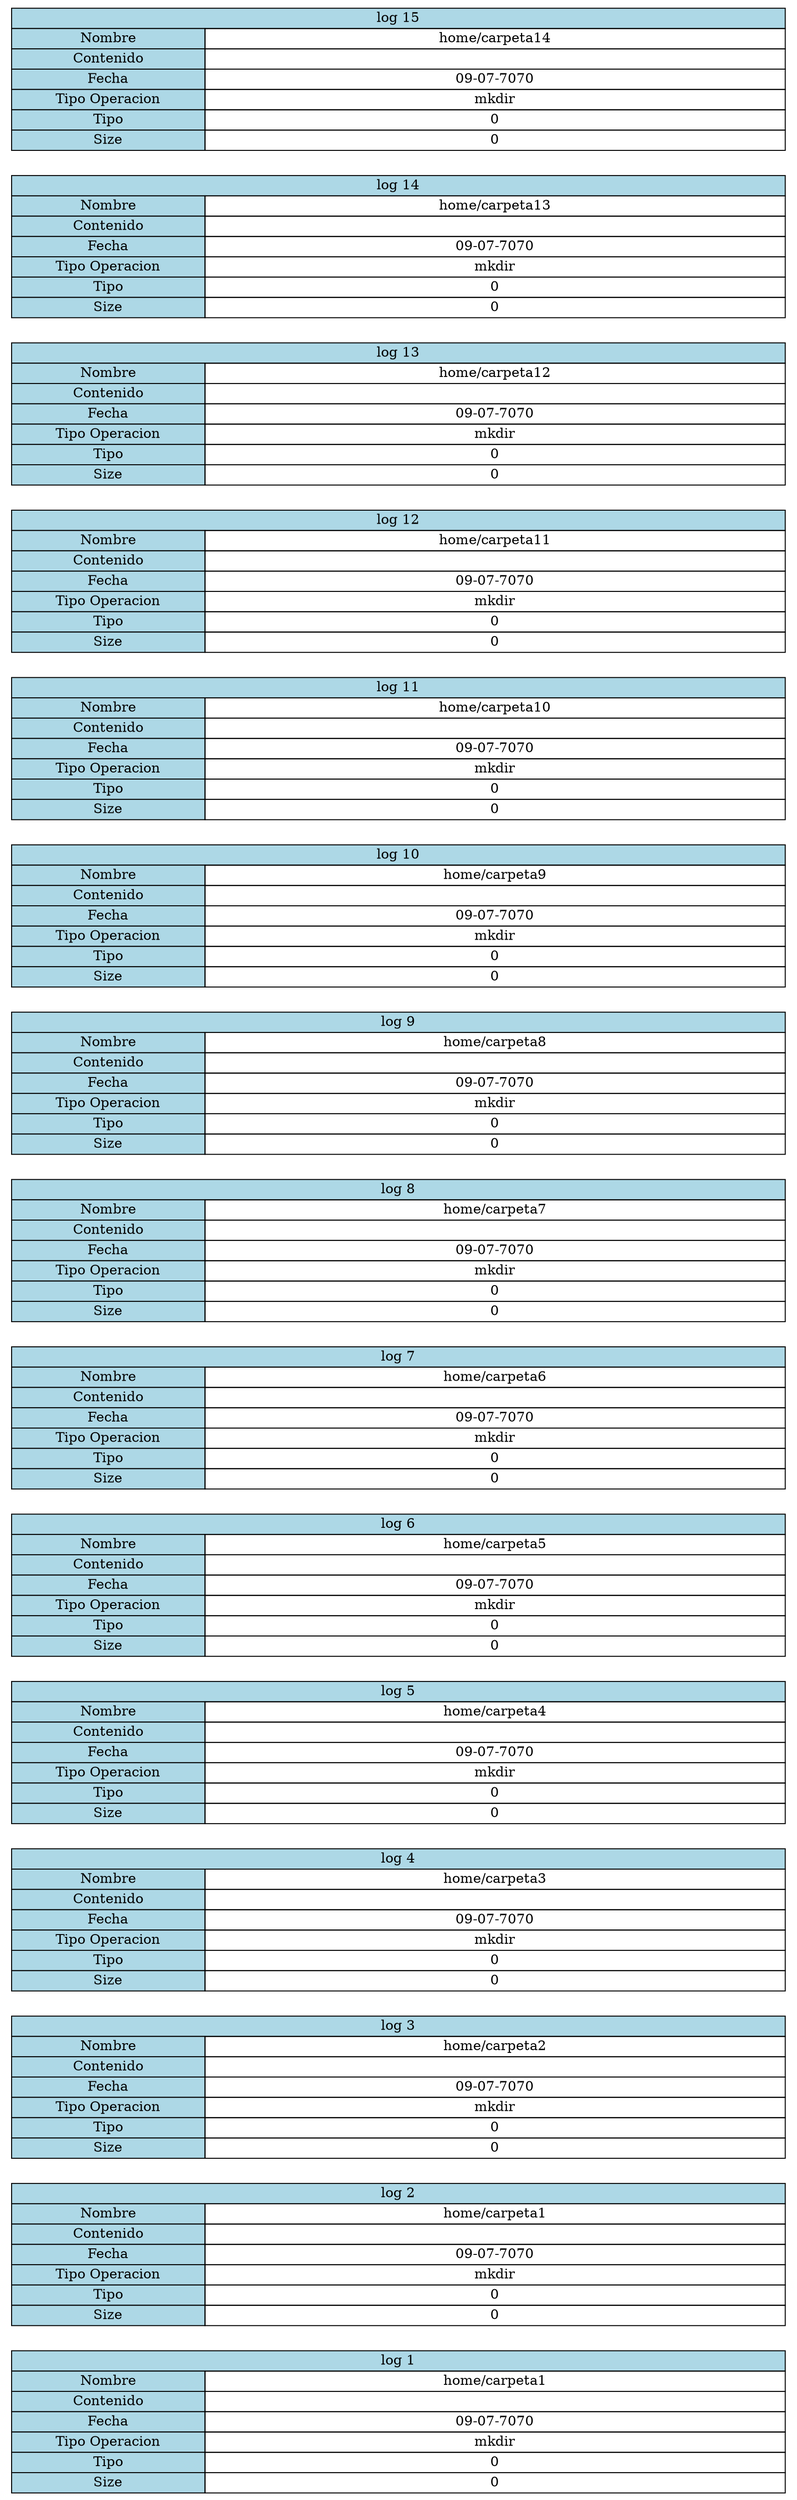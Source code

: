 digraph G{
rankdir="LR"
node [shape=plaintext]
tbl0[label=<
<table border='0' cellborder='1' cellspacing='0'>
<tr>
<td colspan='2' bgcolor= 'lightblue' >log 1</td>
</tr><tr>
<td bgcolor='lightblue' width='200' >Nombre</td>
<td width='600' >home/carpeta1</td>
</tr>
<tr>
<td bgcolor='lightblue' width='200' >Contenido</td>
<td width='300' ></td>
</tr>
<tr>
<td bgcolor='lightblue' width='200' >Fecha</td>
<td width='300' >09-07-7070</td>
</tr>
<tr>
<td bgcolor='lightblue' width='200' >Tipo Operacion</td>
<td width='300' >mkdir</td>
</tr>
<tr>
<td bgcolor='lightblue' width='200' >Tipo</td>
<td width='300' >0</td>
</tr>
<tr>
<td bgcolor='lightblue' width='200' >Size</td>
<td width='300' >0</td>
</tr>
</table>
>];tbl1[label=<
<table border='0' cellborder='1' cellspacing='0'>
<tr>
<td colspan='2' bgcolor= 'lightblue' >log 2</td>
</tr><tr>
<td bgcolor='lightblue' width='200' >Nombre</td>
<td width='600' >home/carpeta1</td>
</tr>
<tr>
<td bgcolor='lightblue' width='200' >Contenido</td>
<td width='300' ></td>
</tr>
<tr>
<td bgcolor='lightblue' width='200' >Fecha</td>
<td width='300' >09-07-7070</td>
</tr>
<tr>
<td bgcolor='lightblue' width='200' >Tipo Operacion</td>
<td width='300' >mkdir</td>
</tr>
<tr>
<td bgcolor='lightblue' width='200' >Tipo</td>
<td width='300' >0</td>
</tr>
<tr>
<td bgcolor='lightblue' width='200' >Size</td>
<td width='300' >0</td>
</tr>
</table>
>];tbl2[label=<
<table border='0' cellborder='1' cellspacing='0'>
<tr>
<td colspan='2' bgcolor= 'lightblue' >log 3</td>
</tr><tr>
<td bgcolor='lightblue' width='200' >Nombre</td>
<td width='600' >home/carpeta2</td>
</tr>
<tr>
<td bgcolor='lightblue' width='200' >Contenido</td>
<td width='300' ></td>
</tr>
<tr>
<td bgcolor='lightblue' width='200' >Fecha</td>
<td width='300' >09-07-7070</td>
</tr>
<tr>
<td bgcolor='lightblue' width='200' >Tipo Operacion</td>
<td width='300' >mkdir</td>
</tr>
<tr>
<td bgcolor='lightblue' width='200' >Tipo</td>
<td width='300' >0</td>
</tr>
<tr>
<td bgcolor='lightblue' width='200' >Size</td>
<td width='300' >0</td>
</tr>
</table>
>];tbl3[label=<
<table border='0' cellborder='1' cellspacing='0'>
<tr>
<td colspan='2' bgcolor= 'lightblue' >log 4</td>
</tr><tr>
<td bgcolor='lightblue' width='200' >Nombre</td>
<td width='600' >home/carpeta3</td>
</tr>
<tr>
<td bgcolor='lightblue' width='200' >Contenido</td>
<td width='300' ></td>
</tr>
<tr>
<td bgcolor='lightblue' width='200' >Fecha</td>
<td width='300' >09-07-7070</td>
</tr>
<tr>
<td bgcolor='lightblue' width='200' >Tipo Operacion</td>
<td width='300' >mkdir</td>
</tr>
<tr>
<td bgcolor='lightblue' width='200' >Tipo</td>
<td width='300' >0</td>
</tr>
<tr>
<td bgcolor='lightblue' width='200' >Size</td>
<td width='300' >0</td>
</tr>
</table>
>];tbl4[label=<
<table border='0' cellborder='1' cellspacing='0'>
<tr>
<td colspan='2' bgcolor= 'lightblue' >log 5</td>
</tr><tr>
<td bgcolor='lightblue' width='200' >Nombre</td>
<td width='600' >home/carpeta4</td>
</tr>
<tr>
<td bgcolor='lightblue' width='200' >Contenido</td>
<td width='300' ></td>
</tr>
<tr>
<td bgcolor='lightblue' width='200' >Fecha</td>
<td width='300' >09-07-7070</td>
</tr>
<tr>
<td bgcolor='lightblue' width='200' >Tipo Operacion</td>
<td width='300' >mkdir</td>
</tr>
<tr>
<td bgcolor='lightblue' width='200' >Tipo</td>
<td width='300' >0</td>
</tr>
<tr>
<td bgcolor='lightblue' width='200' >Size</td>
<td width='300' >0</td>
</tr>
</table>
>];tbl5[label=<
<table border='0' cellborder='1' cellspacing='0'>
<tr>
<td colspan='2' bgcolor= 'lightblue' >log 6</td>
</tr><tr>
<td bgcolor='lightblue' width='200' >Nombre</td>
<td width='600' >home/carpeta5</td>
</tr>
<tr>
<td bgcolor='lightblue' width='200' >Contenido</td>
<td width='300' ></td>
</tr>
<tr>
<td bgcolor='lightblue' width='200' >Fecha</td>
<td width='300' >09-07-7070</td>
</tr>
<tr>
<td bgcolor='lightblue' width='200' >Tipo Operacion</td>
<td width='300' >mkdir</td>
</tr>
<tr>
<td bgcolor='lightblue' width='200' >Tipo</td>
<td width='300' >0</td>
</tr>
<tr>
<td bgcolor='lightblue' width='200' >Size</td>
<td width='300' >0</td>
</tr>
</table>
>];tbl6[label=<
<table border='0' cellborder='1' cellspacing='0'>
<tr>
<td colspan='2' bgcolor= 'lightblue' >log 7</td>
</tr><tr>
<td bgcolor='lightblue' width='200' >Nombre</td>
<td width='600' >home/carpeta6</td>
</tr>
<tr>
<td bgcolor='lightblue' width='200' >Contenido</td>
<td width='300' ></td>
</tr>
<tr>
<td bgcolor='lightblue' width='200' >Fecha</td>
<td width='300' >09-07-7070</td>
</tr>
<tr>
<td bgcolor='lightblue' width='200' >Tipo Operacion</td>
<td width='300' >mkdir</td>
</tr>
<tr>
<td bgcolor='lightblue' width='200' >Tipo</td>
<td width='300' >0</td>
</tr>
<tr>
<td bgcolor='lightblue' width='200' >Size</td>
<td width='300' >0</td>
</tr>
</table>
>];tbl7[label=<
<table border='0' cellborder='1' cellspacing='0'>
<tr>
<td colspan='2' bgcolor= 'lightblue' >log 8</td>
</tr><tr>
<td bgcolor='lightblue' width='200' >Nombre</td>
<td width='600' >home/carpeta7</td>
</tr>
<tr>
<td bgcolor='lightblue' width='200' >Contenido</td>
<td width='300' ></td>
</tr>
<tr>
<td bgcolor='lightblue' width='200' >Fecha</td>
<td width='300' >09-07-7070</td>
</tr>
<tr>
<td bgcolor='lightblue' width='200' >Tipo Operacion</td>
<td width='300' >mkdir</td>
</tr>
<tr>
<td bgcolor='lightblue' width='200' >Tipo</td>
<td width='300' >0</td>
</tr>
<tr>
<td bgcolor='lightblue' width='200' >Size</td>
<td width='300' >0</td>
</tr>
</table>
>];tbl8[label=<
<table border='0' cellborder='1' cellspacing='0'>
<tr>
<td colspan='2' bgcolor= 'lightblue' >log 9</td>
</tr><tr>
<td bgcolor='lightblue' width='200' >Nombre</td>
<td width='600' >home/carpeta8</td>
</tr>
<tr>
<td bgcolor='lightblue' width='200' >Contenido</td>
<td width='300' ></td>
</tr>
<tr>
<td bgcolor='lightblue' width='200' >Fecha</td>
<td width='300' >09-07-7070</td>
</tr>
<tr>
<td bgcolor='lightblue' width='200' >Tipo Operacion</td>
<td width='300' >mkdir</td>
</tr>
<tr>
<td bgcolor='lightblue' width='200' >Tipo</td>
<td width='300' >0</td>
</tr>
<tr>
<td bgcolor='lightblue' width='200' >Size</td>
<td width='300' >0</td>
</tr>
</table>
>];tbl9[label=<
<table border='0' cellborder='1' cellspacing='0'>
<tr>
<td colspan='2' bgcolor= 'lightblue' >log 10</td>
</tr><tr>
<td bgcolor='lightblue' width='200' >Nombre</td>
<td width='600' >home/carpeta9</td>
</tr>
<tr>
<td bgcolor='lightblue' width='200' >Contenido</td>
<td width='300' ></td>
</tr>
<tr>
<td bgcolor='lightblue' width='200' >Fecha</td>
<td width='300' >09-07-7070</td>
</tr>
<tr>
<td bgcolor='lightblue' width='200' >Tipo Operacion</td>
<td width='300' >mkdir</td>
</tr>
<tr>
<td bgcolor='lightblue' width='200' >Tipo</td>
<td width='300' >0</td>
</tr>
<tr>
<td bgcolor='lightblue' width='200' >Size</td>
<td width='300' >0</td>
</tr>
</table>
>];tbl10[label=<
<table border='0' cellborder='1' cellspacing='0'>
<tr>
<td colspan='2' bgcolor= 'lightblue' >log 11</td>
</tr><tr>
<td bgcolor='lightblue' width='200' >Nombre</td>
<td width='600' >home/carpeta10</td>
</tr>
<tr>
<td bgcolor='lightblue' width='200' >Contenido</td>
<td width='300' ></td>
</tr>
<tr>
<td bgcolor='lightblue' width='200' >Fecha</td>
<td width='300' >09-07-7070</td>
</tr>
<tr>
<td bgcolor='lightblue' width='200' >Tipo Operacion</td>
<td width='300' >mkdir</td>
</tr>
<tr>
<td bgcolor='lightblue' width='200' >Tipo</td>
<td width='300' >0</td>
</tr>
<tr>
<td bgcolor='lightblue' width='200' >Size</td>
<td width='300' >0</td>
</tr>
</table>
>];tbl11[label=<
<table border='0' cellborder='1' cellspacing='0'>
<tr>
<td colspan='2' bgcolor= 'lightblue' >log 12</td>
</tr><tr>
<td bgcolor='lightblue' width='200' >Nombre</td>
<td width='600' >home/carpeta11</td>
</tr>
<tr>
<td bgcolor='lightblue' width='200' >Contenido</td>
<td width='300' ></td>
</tr>
<tr>
<td bgcolor='lightblue' width='200' >Fecha</td>
<td width='300' >09-07-7070</td>
</tr>
<tr>
<td bgcolor='lightblue' width='200' >Tipo Operacion</td>
<td width='300' >mkdir</td>
</tr>
<tr>
<td bgcolor='lightblue' width='200' >Tipo</td>
<td width='300' >0</td>
</tr>
<tr>
<td bgcolor='lightblue' width='200' >Size</td>
<td width='300' >0</td>
</tr>
</table>
>];tbl12[label=<
<table border='0' cellborder='1' cellspacing='0'>
<tr>
<td colspan='2' bgcolor= 'lightblue' >log 13</td>
</tr><tr>
<td bgcolor='lightblue' width='200' >Nombre</td>
<td width='600' >home/carpeta12</td>
</tr>
<tr>
<td bgcolor='lightblue' width='200' >Contenido</td>
<td width='300' ></td>
</tr>
<tr>
<td bgcolor='lightblue' width='200' >Fecha</td>
<td width='300' >09-07-7070</td>
</tr>
<tr>
<td bgcolor='lightblue' width='200' >Tipo Operacion</td>
<td width='300' >mkdir</td>
</tr>
<tr>
<td bgcolor='lightblue' width='200' >Tipo</td>
<td width='300' >0</td>
</tr>
<tr>
<td bgcolor='lightblue' width='200' >Size</td>
<td width='300' >0</td>
</tr>
</table>
>];tbl13[label=<
<table border='0' cellborder='1' cellspacing='0'>
<tr>
<td colspan='2' bgcolor= 'lightblue' >log 14</td>
</tr><tr>
<td bgcolor='lightblue' width='200' >Nombre</td>
<td width='600' >home/carpeta13</td>
</tr>
<tr>
<td bgcolor='lightblue' width='200' >Contenido</td>
<td width='300' ></td>
</tr>
<tr>
<td bgcolor='lightblue' width='200' >Fecha</td>
<td width='300' >09-07-7070</td>
</tr>
<tr>
<td bgcolor='lightblue' width='200' >Tipo Operacion</td>
<td width='300' >mkdir</td>
</tr>
<tr>
<td bgcolor='lightblue' width='200' >Tipo</td>
<td width='300' >0</td>
</tr>
<tr>
<td bgcolor='lightblue' width='200' >Size</td>
<td width='300' >0</td>
</tr>
</table>
>];tbl14[label=<
<table border='0' cellborder='1' cellspacing='0'>
<tr>
<td colspan='2' bgcolor= 'lightblue' >log 15</td>
</tr><tr>
<td bgcolor='lightblue' width='200' >Nombre</td>
<td width='600' >home/carpeta14</td>
</tr>
<tr>
<td bgcolor='lightblue' width='200' >Contenido</td>
<td width='300' ></td>
</tr>
<tr>
<td bgcolor='lightblue' width='200' >Fecha</td>
<td width='300' >09-07-7070</td>
</tr>
<tr>
<td bgcolor='lightblue' width='200' >Tipo Operacion</td>
<td width='300' >mkdir</td>
</tr>
<tr>
<td bgcolor='lightblue' width='200' >Tipo</td>
<td width='300' >0</td>
</tr>
<tr>
<td bgcolor='lightblue' width='200' >Size</td>
<td width='300' >0</td>
</tr>
</table>
>];
}